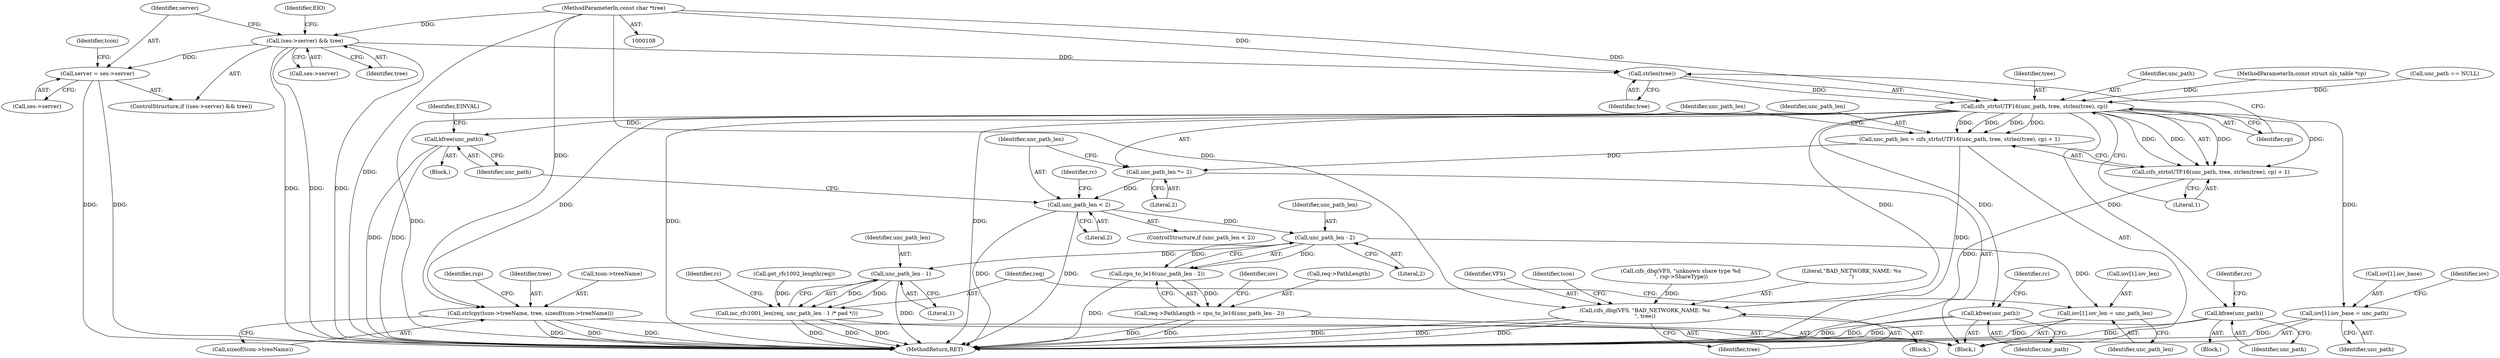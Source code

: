 digraph "0_linux_18f39e7be0121317550d03e267e3ebd4dbfbb3ce@pointer" {
"1000136" [label="(Call,(ses->server) && tree)"];
"1000111" [label="(MethodParameterIn,const char *tree)"];
"1000141" [label="(Call,server = ses->server)"];
"1000179" [label="(Call,strlen(tree))"];
"1000176" [label="(Call,cifs_strtoUTF16(unc_path, tree, strlen(tree), cp))"];
"1000173" [label="(Call,unc_path_len = cifs_strtoUTF16(unc_path, tree, strlen(tree), cp) + 1)"];
"1000183" [label="(Call,unc_path_len *= 2)"];
"1000187" [label="(Call,unc_path_len < 2)"];
"1000263" [label="(Call,unc_path_len - 2)"];
"1000262" [label="(Call,cpu_to_le16(unc_path_len - 2))"];
"1000258" [label="(Call,req->PathLength = cpu_to_le16(unc_path_len - 2))"];
"1000273" [label="(Call,iov[1].iov_len = unc_path_len)"];
"1000282" [label="(Call,unc_path_len - 1)"];
"1000280" [label="(Call,inc_rfc1001_len(req, unc_path_len - 1 /* pad */))"];
"1000175" [label="(Call,cifs_strtoUTF16(unc_path, tree, strlen(tree), cp) + 1)"];
"1000191" [label="(Call,kfree(unc_path))"];
"1000208" [label="(Call,kfree(unc_path))"];
"1000266" [label="(Call,iov[1].iov_base = unc_path)"];
"1000432" [label="(Call,strlcpy(tcon->treeName, tree, sizeof(tcon->treeName)))"];
"1000479" [label="(Call,kfree(unc_path))"];
"1000493" [label="(Call,cifs_dbg(VFS, \"BAD_NETWORK_NAME: %s\n\", tree))"];
"1000494" [label="(Identifier,VFS)"];
"1000175" [label="(Call,cifs_strtoUTF16(unc_path, tree, strlen(tree), cp) + 1)"];
"1000178" [label="(Identifier,tree)"];
"1000280" [label="(Call,inc_rfc1001_len(req, unc_path_len - 1 /* pad */))"];
"1000267" [label="(Call,iov[1].iov_base)"];
"1000437" [label="(Call,sizeof(tcon->treeName))"];
"1000181" [label="(Identifier,cp)"];
"1000505" [label="(MethodReturn,RET)"];
"1000177" [label="(Identifier,unc_path)"];
"1000482" [label="(Identifier,rc)"];
"1000498" [label="(Identifier,tcon)"];
"1000272" [label="(Identifier,unc_path)"];
"1000379" [label="(Call,cifs_dbg(VFS, \"unknown share type %d\n\", rsp->ShareType))"];
"1000136" [label="(Call,(ses->server) && tree)"];
"1000186" [label="(ControlStructure,if (unc_path_len < 2))"];
"1000263" [label="(Call,unc_path_len - 2)"];
"1000114" [label="(Block,)"];
"1000493" [label="(Call,cifs_dbg(VFS, \"BAD_NETWORK_NAME: %s\n\", tree))"];
"1000279" [label="(Identifier,unc_path_len)"];
"1000113" [label="(MethodParameterIn,const struct nls_table *cp)"];
"1000479" [label="(Call,kfree(unc_path))"];
"1000492" [label="(Block,)"];
"1000111" [label="(MethodParameterIn,const char *tree)"];
"1000137" [label="(Call,ses->server)"];
"1000135" [label="(ControlStructure,if ((ses->server) && tree))"];
"1000432" [label="(Call,strlcpy(tcon->treeName, tree, sizeof(tcon->treeName)))"];
"1000187" [label="(Call,unc_path_len < 2)"];
"1000433" [label="(Call,tcon->treeName)"];
"1000173" [label="(Call,unc_path_len = cifs_strtoUTF16(unc_path, tree, strlen(tree), cp) + 1)"];
"1000149" [label="(Identifier,EIO)"];
"1000184" [label="(Identifier,unc_path_len)"];
"1000283" [label="(Identifier,unc_path_len)"];
"1000281" [label="(Identifier,req)"];
"1000264" [label="(Identifier,unc_path_len)"];
"1000209" [label="(Identifier,unc_path)"];
"1000141" [label="(Call,server = ses->server)"];
"1000182" [label="(Literal,1)"];
"1000445" [label="(Identifier,rsp)"];
"1000265" [label="(Literal,2)"];
"1000262" [label="(Call,cpu_to_le16(unc_path_len - 2))"];
"1000269" [label="(Identifier,iov)"];
"1000259" [label="(Call,req->PathLength)"];
"1000190" [label="(Block,)"];
"1000496" [label="(Identifier,tree)"];
"1000258" [label="(Call,req->PathLength = cpu_to_le16(unc_path_len - 2))"];
"1000276" [label="(Identifier,iov)"];
"1000176" [label="(Call,cifs_strtoUTF16(unc_path, tree, strlen(tree), cp))"];
"1000152" [label="(Identifier,tcon)"];
"1000174" [label="(Identifier,unc_path_len)"];
"1000167" [label="(Call,unc_path == NULL)"];
"1000211" [label="(Identifier,rc)"];
"1000197" [label="(Identifier,rc)"];
"1000273" [label="(Call,iov[1].iov_len = unc_path_len)"];
"1000284" [label="(Literal,1)"];
"1000480" [label="(Identifier,unc_path)"];
"1000242" [label="(Call,get_rfc1002_length(req))"];
"1000189" [label="(Literal,2)"];
"1000266" [label="(Call,iov[1].iov_base = unc_path)"];
"1000142" [label="(Identifier,server)"];
"1000195" [label="(Identifier,EINVAL)"];
"1000143" [label="(Call,ses->server)"];
"1000188" [label="(Identifier,unc_path_len)"];
"1000140" [label="(Identifier,tree)"];
"1000180" [label="(Identifier,tree)"];
"1000286" [label="(Identifier,rc)"];
"1000192" [label="(Identifier,unc_path)"];
"1000208" [label="(Call,kfree(unc_path))"];
"1000179" [label="(Call,strlen(tree))"];
"1000436" [label="(Identifier,tree)"];
"1000495" [label="(Literal,\"BAD_NETWORK_NAME: %s\n\")"];
"1000185" [label="(Literal,2)"];
"1000183" [label="(Call,unc_path_len *= 2)"];
"1000274" [label="(Call,iov[1].iov_len)"];
"1000191" [label="(Call,kfree(unc_path))"];
"1000207" [label="(Block,)"];
"1000282" [label="(Call,unc_path_len - 1)"];
"1000136" -> "1000135"  [label="AST: "];
"1000136" -> "1000137"  [label="CFG: "];
"1000136" -> "1000140"  [label="CFG: "];
"1000137" -> "1000136"  [label="AST: "];
"1000140" -> "1000136"  [label="AST: "];
"1000142" -> "1000136"  [label="CFG: "];
"1000149" -> "1000136"  [label="CFG: "];
"1000136" -> "1000505"  [label="DDG: "];
"1000136" -> "1000505"  [label="DDG: "];
"1000136" -> "1000505"  [label="DDG: "];
"1000111" -> "1000136"  [label="DDG: "];
"1000136" -> "1000141"  [label="DDG: "];
"1000136" -> "1000179"  [label="DDG: "];
"1000111" -> "1000108"  [label="AST: "];
"1000111" -> "1000505"  [label="DDG: "];
"1000111" -> "1000176"  [label="DDG: "];
"1000111" -> "1000179"  [label="DDG: "];
"1000111" -> "1000432"  [label="DDG: "];
"1000111" -> "1000493"  [label="DDG: "];
"1000141" -> "1000135"  [label="AST: "];
"1000141" -> "1000143"  [label="CFG: "];
"1000142" -> "1000141"  [label="AST: "];
"1000143" -> "1000141"  [label="AST: "];
"1000152" -> "1000141"  [label="CFG: "];
"1000141" -> "1000505"  [label="DDG: "];
"1000141" -> "1000505"  [label="DDG: "];
"1000179" -> "1000176"  [label="AST: "];
"1000179" -> "1000180"  [label="CFG: "];
"1000180" -> "1000179"  [label="AST: "];
"1000181" -> "1000179"  [label="CFG: "];
"1000179" -> "1000176"  [label="DDG: "];
"1000176" -> "1000175"  [label="AST: "];
"1000176" -> "1000181"  [label="CFG: "];
"1000177" -> "1000176"  [label="AST: "];
"1000178" -> "1000176"  [label="AST: "];
"1000181" -> "1000176"  [label="AST: "];
"1000182" -> "1000176"  [label="CFG: "];
"1000176" -> "1000505"  [label="DDG: "];
"1000176" -> "1000505"  [label="DDG: "];
"1000176" -> "1000505"  [label="DDG: "];
"1000176" -> "1000173"  [label="DDG: "];
"1000176" -> "1000173"  [label="DDG: "];
"1000176" -> "1000173"  [label="DDG: "];
"1000176" -> "1000173"  [label="DDG: "];
"1000176" -> "1000175"  [label="DDG: "];
"1000176" -> "1000175"  [label="DDG: "];
"1000176" -> "1000175"  [label="DDG: "];
"1000176" -> "1000175"  [label="DDG: "];
"1000167" -> "1000176"  [label="DDG: "];
"1000113" -> "1000176"  [label="DDG: "];
"1000176" -> "1000191"  [label="DDG: "];
"1000176" -> "1000208"  [label="DDG: "];
"1000176" -> "1000266"  [label="DDG: "];
"1000176" -> "1000432"  [label="DDG: "];
"1000176" -> "1000479"  [label="DDG: "];
"1000176" -> "1000493"  [label="DDG: "];
"1000173" -> "1000114"  [label="AST: "];
"1000173" -> "1000175"  [label="CFG: "];
"1000174" -> "1000173"  [label="AST: "];
"1000175" -> "1000173"  [label="AST: "];
"1000184" -> "1000173"  [label="CFG: "];
"1000173" -> "1000505"  [label="DDG: "];
"1000173" -> "1000183"  [label="DDG: "];
"1000183" -> "1000114"  [label="AST: "];
"1000183" -> "1000185"  [label="CFG: "];
"1000184" -> "1000183"  [label="AST: "];
"1000185" -> "1000183"  [label="AST: "];
"1000188" -> "1000183"  [label="CFG: "];
"1000183" -> "1000187"  [label="DDG: "];
"1000187" -> "1000186"  [label="AST: "];
"1000187" -> "1000189"  [label="CFG: "];
"1000188" -> "1000187"  [label="AST: "];
"1000189" -> "1000187"  [label="AST: "];
"1000192" -> "1000187"  [label="CFG: "];
"1000197" -> "1000187"  [label="CFG: "];
"1000187" -> "1000505"  [label="DDG: "];
"1000187" -> "1000505"  [label="DDG: "];
"1000187" -> "1000263"  [label="DDG: "];
"1000263" -> "1000262"  [label="AST: "];
"1000263" -> "1000265"  [label="CFG: "];
"1000264" -> "1000263"  [label="AST: "];
"1000265" -> "1000263"  [label="AST: "];
"1000262" -> "1000263"  [label="CFG: "];
"1000263" -> "1000262"  [label="DDG: "];
"1000263" -> "1000262"  [label="DDG: "];
"1000263" -> "1000273"  [label="DDG: "];
"1000263" -> "1000282"  [label="DDG: "];
"1000262" -> "1000258"  [label="AST: "];
"1000258" -> "1000262"  [label="CFG: "];
"1000262" -> "1000505"  [label="DDG: "];
"1000262" -> "1000258"  [label="DDG: "];
"1000258" -> "1000114"  [label="AST: "];
"1000259" -> "1000258"  [label="AST: "];
"1000269" -> "1000258"  [label="CFG: "];
"1000258" -> "1000505"  [label="DDG: "];
"1000258" -> "1000505"  [label="DDG: "];
"1000273" -> "1000114"  [label="AST: "];
"1000273" -> "1000279"  [label="CFG: "];
"1000274" -> "1000273"  [label="AST: "];
"1000279" -> "1000273"  [label="AST: "];
"1000281" -> "1000273"  [label="CFG: "];
"1000273" -> "1000505"  [label="DDG: "];
"1000282" -> "1000280"  [label="AST: "];
"1000282" -> "1000284"  [label="CFG: "];
"1000283" -> "1000282"  [label="AST: "];
"1000284" -> "1000282"  [label="AST: "];
"1000280" -> "1000282"  [label="CFG: "];
"1000282" -> "1000505"  [label="DDG: "];
"1000282" -> "1000280"  [label="DDG: "];
"1000282" -> "1000280"  [label="DDG: "];
"1000280" -> "1000114"  [label="AST: "];
"1000281" -> "1000280"  [label="AST: "];
"1000286" -> "1000280"  [label="CFG: "];
"1000280" -> "1000505"  [label="DDG: "];
"1000280" -> "1000505"  [label="DDG: "];
"1000280" -> "1000505"  [label="DDG: "];
"1000242" -> "1000280"  [label="DDG: "];
"1000175" -> "1000182"  [label="CFG: "];
"1000182" -> "1000175"  [label="AST: "];
"1000175" -> "1000505"  [label="DDG: "];
"1000191" -> "1000190"  [label="AST: "];
"1000191" -> "1000192"  [label="CFG: "];
"1000192" -> "1000191"  [label="AST: "];
"1000195" -> "1000191"  [label="CFG: "];
"1000191" -> "1000505"  [label="DDG: "];
"1000191" -> "1000505"  [label="DDG: "];
"1000208" -> "1000207"  [label="AST: "];
"1000208" -> "1000209"  [label="CFG: "];
"1000209" -> "1000208"  [label="AST: "];
"1000211" -> "1000208"  [label="CFG: "];
"1000208" -> "1000505"  [label="DDG: "];
"1000208" -> "1000505"  [label="DDG: "];
"1000266" -> "1000114"  [label="AST: "];
"1000266" -> "1000272"  [label="CFG: "];
"1000267" -> "1000266"  [label="AST: "];
"1000272" -> "1000266"  [label="AST: "];
"1000276" -> "1000266"  [label="CFG: "];
"1000266" -> "1000505"  [label="DDG: "];
"1000432" -> "1000114"  [label="AST: "];
"1000432" -> "1000437"  [label="CFG: "];
"1000433" -> "1000432"  [label="AST: "];
"1000436" -> "1000432"  [label="AST: "];
"1000437" -> "1000432"  [label="AST: "];
"1000445" -> "1000432"  [label="CFG: "];
"1000432" -> "1000505"  [label="DDG: "];
"1000432" -> "1000505"  [label="DDG: "];
"1000432" -> "1000505"  [label="DDG: "];
"1000479" -> "1000114"  [label="AST: "];
"1000479" -> "1000480"  [label="CFG: "];
"1000480" -> "1000479"  [label="AST: "];
"1000482" -> "1000479"  [label="CFG: "];
"1000479" -> "1000505"  [label="DDG: "];
"1000479" -> "1000505"  [label="DDG: "];
"1000493" -> "1000492"  [label="AST: "];
"1000493" -> "1000496"  [label="CFG: "];
"1000494" -> "1000493"  [label="AST: "];
"1000495" -> "1000493"  [label="AST: "];
"1000496" -> "1000493"  [label="AST: "];
"1000498" -> "1000493"  [label="CFG: "];
"1000493" -> "1000505"  [label="DDG: "];
"1000493" -> "1000505"  [label="DDG: "];
"1000493" -> "1000505"  [label="DDG: "];
"1000379" -> "1000493"  [label="DDG: "];
}
